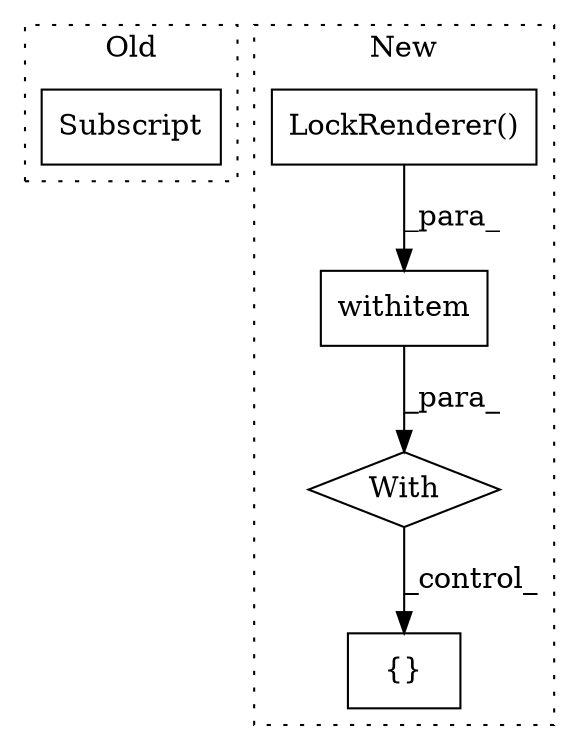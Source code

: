 digraph G {
subgraph cluster0 {
1 [label="Subscript" a="63" s="2632,0" l="40,0" shape="box"];
label = "Old";
style="dotted";
}
subgraph cluster1 {
2 [label="LockRenderer()" a="75" s="1818" l="32" shape="box"];
3 [label="With" a="39" s="1813,1835" l="5,25" shape="diamond"];
4 [label="withitem" a="49" s="1818" l="17" shape="box"];
5 [label="{}" a="59" s="2360,2373" l="1,0" shape="box"];
label = "New";
style="dotted";
}
2 -> 4 [label="_para_"];
3 -> 5 [label="_control_"];
4 -> 3 [label="_para_"];
}